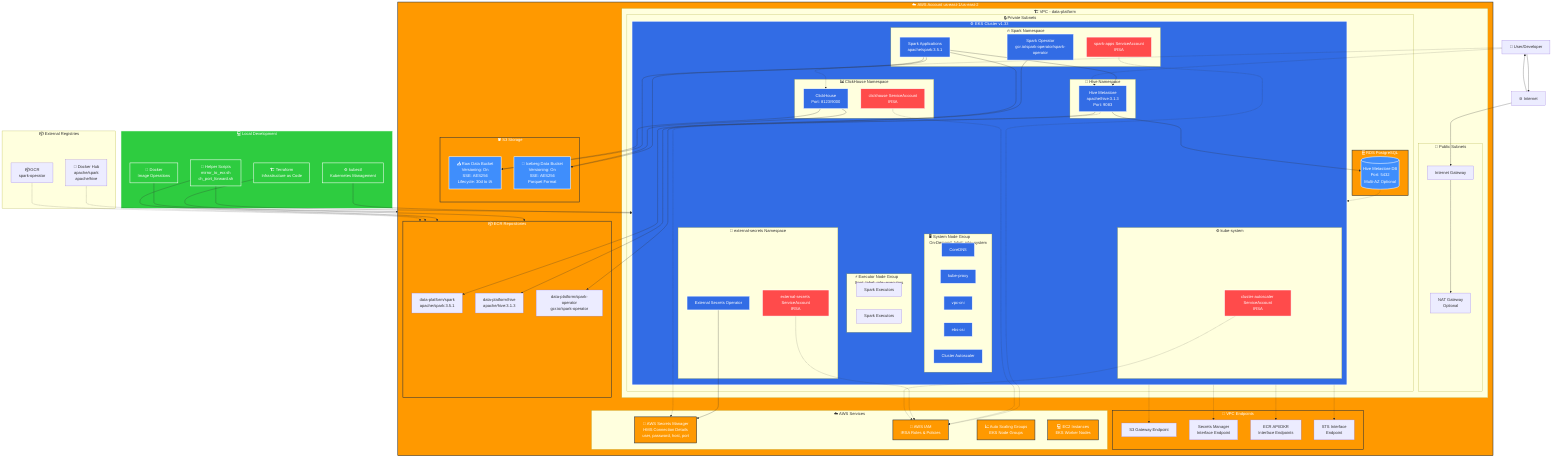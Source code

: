 graph TB
    %% External Access
    User[👤 User/Developer] 
    Internet[🌐 Internet]
    
    %% AWS Account Boundary
    subgraph AWS["☁️ AWS Account us-east-1/us-east-2"]
        
        %% VPC and Networking
        subgraph VPC["🏗️ VPC - data-platform"]
            
            %% Public Subnets
            subgraph PubSub["📡 Public Subnets"]
                IGW[Internet Gateway]
                NAT[NAT Gateway<br/>Optional]
            end
            
            %% Private Subnets
            subgraph PrivSub["🔒 Private Subnets"]
                
                %% EKS Cluster
                subgraph EKS["⚙️ EKS Cluster v1.33"]
                    
                    %% System Node Group
                    subgraph SysNodes["🖥️ System Node Group<br/>On-Demand, label: role=system"]
                        CoreDNS[CoreDNS]
                        KubeProxy[kube-proxy]
                        VPCCNI[vpc-cni]
                        EBSCSI[ebs-csi]
                        CA[Cluster Autoscaler]
                    end
                    
                    %% Executor Node Group
                    subgraph ExecNodes["⚡ Executor Node Group<br/>Spot, label: role=executors"]
                        SparkExec1[Spark Executors]
                        SparkExec2[Spark Executors]
                    end
                    
                    %% Spark Namespace
                    subgraph SparkNS["🔥 Spark Namespace"]
                        SparkOp[Spark Operator<br/>gcr.io/spark-operator/spark-operator]
                        SparkApps[Spark Applications<br/>apache/spark:3.5.1]
                        SparkAppsSA[spark-apps ServiceAccount<br/>IRSA]
                    end
                    
                    %% ClickHouse Namespace
                    subgraph CHNS["📊 ClickHouse Namespace"]
                        CH[ClickHouse<br/>Port: 8123/9000]
                        CHSA[clickhouse ServiceAccount<br/>IRSA]
                    end
                    
                    %% Hive Namespace
                    subgraph HiveNS["🏪 Hive Namespace"]
                        HMS[Hive Metastore<br/>apache/hive:3.1.3<br/>Port: 9083]
                    end
                    
                    %% External Secrets Namespace
                    subgraph ExtSecNS["🔐 external-secrets Namespace"]
                        ExtSec[External Secrets Operator]
                        ExtSecSA[external-secrets ServiceAccount<br/>IRSA]
                    end
                    
                    %% Kube System
                    subgraph KubeSys["⚙️ kube-system"]
                        CÁSA[cluster-autoscaler ServiceAccount<br/>IRSA]
                    end
                end
                
                %% RDS
                subgraph RDS["🗄️ RDS PostgreSQL"]
                    RDSDB[(Hive Metastore DB<br/>Port: 5432<br/>Multi-AZ Optional)]
                end
            end
        end
        
        %% VPC Endpoints
        subgraph VPCEndpoints["🔗 VPC Endpoints"]
            S3GW[S3 Gateway Endpoint]
            SecretsVPCE[Secrets Manager<br/>Interface Endpoint]
            ECRVPCE[ECR API/DKR<br/>Interface Endpoints]
            STSVPCE[STS Interface<br/>Endpoint]
        end
        
        %% S3 Storage
        subgraph S3["🪣 S3 Storage"]
            RawBucket[📥 Raw Data Bucket<br/>Versioning: On<br/>SSE: AES256<br/>Lifecycle: 30d to IA]
            IcebergBucket[🧊 Iceberg Data Bucket<br/>Versioning: On<br/>SSE: AES256<br/>Parquet Format]
        end
        
        %% ECR
        subgraph ECR["📦 ECR Repositories"]
            SparkECR[data-platform/spark<br/>apache/spark:3.5.1]
            HiveECR[data-platform/hive<br/>apache/hive:3.1.3]
            SparkOpECR[data-platform/spark-operator<br/>gcr.io/spark-operator]
        end
        
        %% AWS Services
        subgraph AWSServices["☁️ AWS Services"]
            SM[🔐 AWS Secrets Manager<br/>HMS Connection Details<br/>user, password, host, port]
            IAM[👥 AWS IAM<br/>IRSA Roles & Policies]
            ASG[📈 Auto Scaling Groups<br/>EKS Node Groups]
            EC2[💻 EC2 Instances<br/>EKS Worker Nodes]
        end
    end
    
    %% External Container Registries
    subgraph ExtReg["📦 External Registries"]
        DockerHub[🐳 Docker Hub<br/>apache/spark<br/>apache/hive]
        GCR[📦 GCR<br/>spark-operator]
    end
    
    %% Local Development
    subgraph Local["💻 Local Development"]
        Terraform[🏗️ Terraform<br/>Infrastructure as Code]
        kubectl[⚙️ kubectl<br/>Kubernetes Management]
        Docker[🐳 Docker<br/>Image Operations]
        Scripts[📜 Helper Scripts<br/>mirror_to_ecr.sh<br/>ch_port_forward.sh]
    end
    
    %% Connections
    User --> Internet
    Internet --> IGW
    IGW --> NAT
    Internet --> User
    
    %% VPC Endpoints connections
    EKS -.-> S3GW
    EKS -.-> SecretsVPCE
    EKS -.-> ECRVPCE
    EKS -.-> STSVPCE
    
    %% Data flow
    SparkApps --> RawBucket
    SparkApps --> IcebergBucket
    CH --> RawBucket
    CH --> IcebergBucket
    HMS --> RDSDB
    SparkApps --> HMS
    
    %% IRSA connections
    SparkAppsSA -.-> IAM
    CHSA -.-> IAM
    ExtSecSA -.-> IAM
    CÁSA -.-> IAM
    
    %% Secrets
    ExtSec --> SM
    HMS -.-> SM
    
    %% Image pulling
    SparkOp --> SparkOpECR
    SparkApps --> SparkECR
    HMS --> HiveECR
    
    %% Local operations
    Terraform --> AWS
    kubectl --> EKS
    Docker --> ECR
    Scripts --> ECR
    Scripts --> EKS
    
    %% Image mirroring
    DockerHub -.-> ECR
    GCR -.-> ECR
    
    %% Port forwarding (dashed for optional)
    User -.-> CH
    User -.-> HMS
    
    %% Security Groups (implied)
    RDSDB -.-> EKS
    
    %% Styling
    classDef awsService fill:#FF9900,stroke:#232F3E,stroke-width:2px,color:#FFFFFF
    classDef k8sResource fill:#326CE5,stroke:#FFFFFF,stroke-width:2px,color:#FFFFFF
    classDef storage fill:#3F8EFC,stroke:#FFFFFF,stroke-width:2px,color:#FFFFFF
    classDef security fill:#FF4B4B,stroke:#FFFFFF,stroke-width:2px,color:#FFFFFF
    classDef local fill:#2ECC40,stroke:#FFFFFF,stroke-width:2px,color:#FFFFFF
    
    class AWS,RDS,S3,ECR,SM,IAM,ASG,EC2,VPCEndpoints awsService
    class EKS,SparkOp,SparkApps,CH,HMS,ExtSec,CoreDNS,KubeProxy,VPCCNI,EBSCSI,CA k8sResource
    class RawBucket,IcebergBucket,RDSDB storage
    class SparkAppsSA,CHSA,ExtSecSA,CÁSA security
    class Terraform,kubectl,Docker,Scripts,Local local